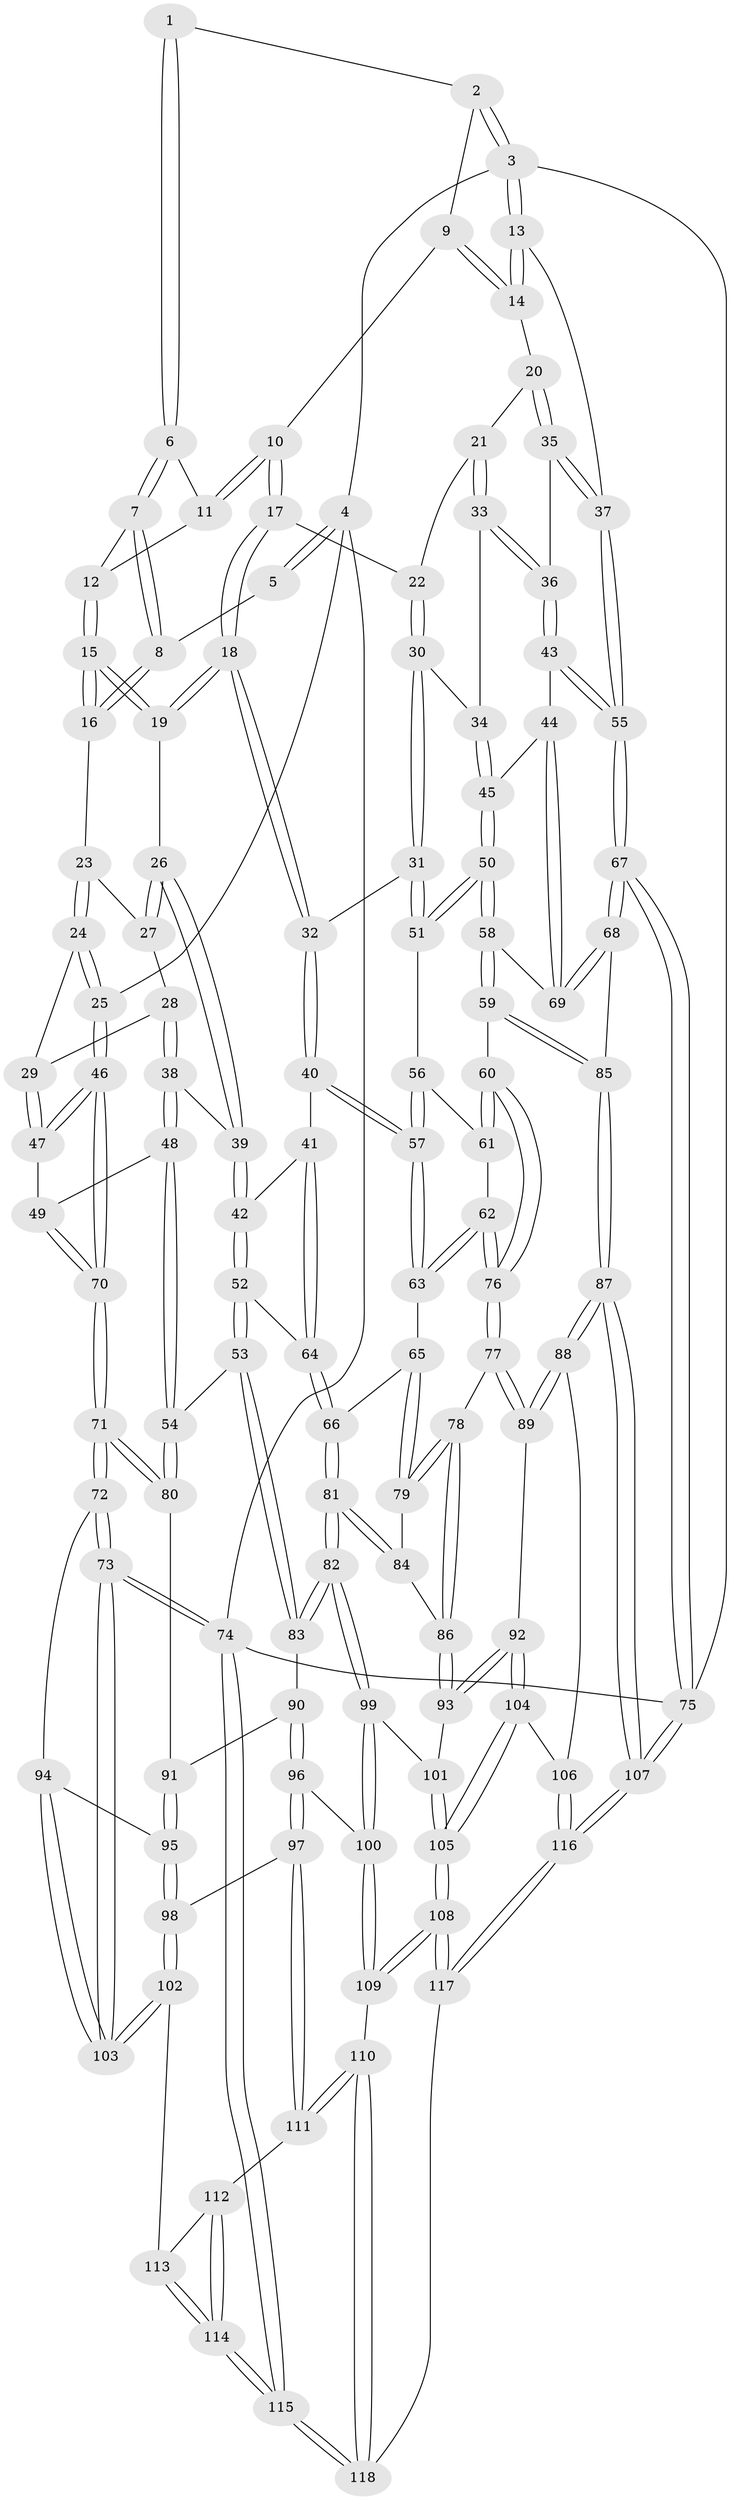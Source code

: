 // Generated by graph-tools (version 1.1) at 2025/51/03/09/25 03:51:01]
// undirected, 118 vertices, 292 edges
graph export_dot {
graph [start="1"]
  node [color=gray90,style=filled];
  1 [pos="+0.5611187816167552+0"];
  2 [pos="+0.8510566241243162+0"];
  3 [pos="+1+0"];
  4 [pos="+0+0"];
  5 [pos="+0.30638386708361226+0"];
  6 [pos="+0.5608472885954935+0"];
  7 [pos="+0.36914093188420494+0.12281811235535826"];
  8 [pos="+0.31062633003875745+0.15042603637871746"];
  9 [pos="+0.7729303144592092+0.11095456433030161"];
  10 [pos="+0.710349547894356+0.14023157213193044"];
  11 [pos="+0.5861418681907772+0.006257471988148533"];
  12 [pos="+0.5228768114979473+0.15184751182386988"];
  13 [pos="+1+0"];
  14 [pos="+0.9938340753931091+0.14120619889905234"];
  15 [pos="+0.5288396247749549+0.26915301560316574"];
  16 [pos="+0.309892018515255+0.15143691830926787"];
  17 [pos="+0.7065372130469499+0.22214939781892298"];
  18 [pos="+0.5359335231797568+0.28555838756503465"];
  19 [pos="+0.5344166218894489+0.28438591451507633"];
  20 [pos="+0.8871481314719538+0.26952664615844746"];
  21 [pos="+0.8065979340493518+0.28183648587314775"];
  22 [pos="+0.7457894536093975+0.25804077364656985"];
  23 [pos="+0.26463361214490055+0.18510627085974724"];
  24 [pos="+0.17453782485747232+0.18688465407168164"];
  25 [pos="+0+0"];
  26 [pos="+0.39455071548496456+0.32298395507944305"];
  27 [pos="+0.2701912027867062+0.1943440882677321"];
  28 [pos="+0.287229195986978+0.35806347373869213"];
  29 [pos="+0.16124530364207731+0.36643558101298707"];
  30 [pos="+0.6707263421231677+0.4058528125119294"];
  31 [pos="+0.646238040203107+0.41988571650625617"];
  32 [pos="+0.5540666471839818+0.35358354327174374"];
  33 [pos="+0.7844929587273108+0.3825110967949195"];
  34 [pos="+0.7716634196208598+0.401889200672627"];
  35 [pos="+0.9249423035725022+0.38366881394329555"];
  36 [pos="+0.907698832460398+0.4298418183858854"];
  37 [pos="+1+0.3914068189185881"];
  38 [pos="+0.34590315532939214+0.41424916752219015"];
  39 [pos="+0.3497589240682917+0.41394786357949703"];
  40 [pos="+0.4709067036967842+0.4769109347160118"];
  41 [pos="+0.44680296787887086+0.48034358107766806"];
  42 [pos="+0.411316414857458+0.47157537773473124"];
  43 [pos="+0.9013114285972414+0.48181658796052756"];
  44 [pos="+0.8933208595810008+0.49007746610906744"];
  45 [pos="+0.8147173899790475+0.5343091990597301"];
  46 [pos="+0+0.347429045109326"];
  47 [pos="+0.12625044804183605+0.45970168007228757"];
  48 [pos="+0.16850386559534217+0.5234893342333283"];
  49 [pos="+0.1604258219931082+0.5123128267597288"];
  50 [pos="+0.7883090170807995+0.5684724060968909"];
  51 [pos="+0.649397897099369+0.44165231866015964"];
  52 [pos="+0.32755686457178523+0.5787030541330542"];
  53 [pos="+0.2184364761374828+0.6026185454406229"];
  54 [pos="+0.18053993918018174+0.5885775661779653"];
  55 [pos="+1+0.5476625151220851"];
  56 [pos="+0.6352596704521184+0.4653123095460506"];
  57 [pos="+0.5413965819310713+0.5471602284271819"];
  58 [pos="+0.7876587460499382+0.5714690346489214"];
  59 [pos="+0.7677111819375687+0.6129003128545456"];
  60 [pos="+0.7205857948547364+0.6195400558105986"];
  61 [pos="+0.6397854709223242+0.519182946921348"];
  62 [pos="+0.6007529018185692+0.6230789127091938"];
  63 [pos="+0.5497918499112706+0.581533833236094"];
  64 [pos="+0.42228784584674306+0.6211364594707937"];
  65 [pos="+0.4806751364369543+0.621469501040958"];
  66 [pos="+0.427192395478888+0.6283060186880984"];
  67 [pos="+1+0.7157073751749993"];
  68 [pos="+1+0.7089807032492448"];
  69 [pos="+0.9862726294738531+0.6425388078021878"];
  70 [pos="+0+0.6330920168427134"];
  71 [pos="+0+0.6450525409456904"];
  72 [pos="+0+0.6879499340187706"];
  73 [pos="+0+0.883402084026412"];
  74 [pos="+0+1"];
  75 [pos="+1+1"];
  76 [pos="+0.6198706490689317+0.6444201199916624"];
  77 [pos="+0.609507796924867+0.6730783813037663"];
  78 [pos="+0.5957799821063604+0.6840636599582698"];
  79 [pos="+0.5074014760310759+0.6898843830958975"];
  80 [pos="+0.12765107213922466+0.654143965110782"];
  81 [pos="+0.39825964746871584+0.7447519652692232"];
  82 [pos="+0.3932339478241189+0.7528654032269327"];
  83 [pos="+0.3113259548321684+0.7095698500403773"];
  84 [pos="+0.491449442385309+0.7044993392461089"];
  85 [pos="+0.8278321123716925+0.7736321090212407"];
  86 [pos="+0.5497753015403483+0.7639510660146991"];
  87 [pos="+0.7977904520247766+0.8345133218296333"];
  88 [pos="+0.763043791935272+0.8340476212253488"];
  89 [pos="+0.648043459524101+0.7473696479783015"];
  90 [pos="+0.25159570881435195+0.7797408486181978"];
  91 [pos="+0.12641135204077808+0.6817100463644247"];
  92 [pos="+0.5808789050400278+0.8230148381804893"];
  93 [pos="+0.5405394217654776+0.7920413617577924"];
  94 [pos="+0.06277264424832059+0.7573352675527179"];
  95 [pos="+0.11705587837096641+0.7339359141189619"];
  96 [pos="+0.23895827038153444+0.8568520053304607"];
  97 [pos="+0.2243387839469839+0.8658982616110673"];
  98 [pos="+0.1353045219534025+0.82721955939009"];
  99 [pos="+0.4050361310914499+0.8028805559179653"];
  100 [pos="+0.39135995397956846+0.8350261908721611"];
  101 [pos="+0.47695811825942347+0.8054434835037297"];
  102 [pos="+0.08528148211725867+0.8785439115668656"];
  103 [pos="+0+0.8573976610856128"];
  104 [pos="+0.6157990680758814+0.8785913094945895"];
  105 [pos="+0.5544709738524055+0.9305456274331687"];
  106 [pos="+0.6310098902577467+0.8797667847780585"];
  107 [pos="+0.985192804914258+1"];
  108 [pos="+0.5065271483135632+0.9977767935940662"];
  109 [pos="+0.40126477038185304+0.8941366512598572"];
  110 [pos="+0.3036980894446428+0.9949585523325059"];
  111 [pos="+0.2283224319296492+0.9173818212331953"];
  112 [pos="+0.1855939513878126+0.9588249911845727"];
  113 [pos="+0.08620227867798634+0.8887868373247939"];
  114 [pos="+0.07171280664278054+1"];
  115 [pos="+0+1"];
  116 [pos="+0.7574398304247328+1"];
  117 [pos="+0.5361380634881239+1"];
  118 [pos="+0.29974219782270867+1"];
  1 -- 2;
  1 -- 6;
  1 -- 6;
  2 -- 3;
  2 -- 3;
  2 -- 9;
  3 -- 4;
  3 -- 13;
  3 -- 13;
  3 -- 75;
  4 -- 5;
  4 -- 5;
  4 -- 25;
  4 -- 74;
  5 -- 8;
  6 -- 7;
  6 -- 7;
  6 -- 11;
  7 -- 8;
  7 -- 8;
  7 -- 12;
  8 -- 16;
  8 -- 16;
  9 -- 10;
  9 -- 14;
  9 -- 14;
  10 -- 11;
  10 -- 11;
  10 -- 17;
  10 -- 17;
  11 -- 12;
  12 -- 15;
  12 -- 15;
  13 -- 14;
  13 -- 14;
  13 -- 37;
  14 -- 20;
  15 -- 16;
  15 -- 16;
  15 -- 19;
  15 -- 19;
  16 -- 23;
  17 -- 18;
  17 -- 18;
  17 -- 22;
  18 -- 19;
  18 -- 19;
  18 -- 32;
  18 -- 32;
  19 -- 26;
  20 -- 21;
  20 -- 35;
  20 -- 35;
  21 -- 22;
  21 -- 33;
  21 -- 33;
  22 -- 30;
  22 -- 30;
  23 -- 24;
  23 -- 24;
  23 -- 27;
  24 -- 25;
  24 -- 25;
  24 -- 29;
  25 -- 46;
  25 -- 46;
  26 -- 27;
  26 -- 27;
  26 -- 39;
  26 -- 39;
  27 -- 28;
  28 -- 29;
  28 -- 38;
  28 -- 38;
  29 -- 47;
  29 -- 47;
  30 -- 31;
  30 -- 31;
  30 -- 34;
  31 -- 32;
  31 -- 51;
  31 -- 51;
  32 -- 40;
  32 -- 40;
  33 -- 34;
  33 -- 36;
  33 -- 36;
  34 -- 45;
  34 -- 45;
  35 -- 36;
  35 -- 37;
  35 -- 37;
  36 -- 43;
  36 -- 43;
  37 -- 55;
  37 -- 55;
  38 -- 39;
  38 -- 48;
  38 -- 48;
  39 -- 42;
  39 -- 42;
  40 -- 41;
  40 -- 57;
  40 -- 57;
  41 -- 42;
  41 -- 64;
  41 -- 64;
  42 -- 52;
  42 -- 52;
  43 -- 44;
  43 -- 55;
  43 -- 55;
  44 -- 45;
  44 -- 69;
  44 -- 69;
  45 -- 50;
  45 -- 50;
  46 -- 47;
  46 -- 47;
  46 -- 70;
  46 -- 70;
  47 -- 49;
  48 -- 49;
  48 -- 54;
  48 -- 54;
  49 -- 70;
  49 -- 70;
  50 -- 51;
  50 -- 51;
  50 -- 58;
  50 -- 58;
  51 -- 56;
  52 -- 53;
  52 -- 53;
  52 -- 64;
  53 -- 54;
  53 -- 83;
  53 -- 83;
  54 -- 80;
  54 -- 80;
  55 -- 67;
  55 -- 67;
  56 -- 57;
  56 -- 57;
  56 -- 61;
  57 -- 63;
  57 -- 63;
  58 -- 59;
  58 -- 59;
  58 -- 69;
  59 -- 60;
  59 -- 85;
  59 -- 85;
  60 -- 61;
  60 -- 61;
  60 -- 76;
  60 -- 76;
  61 -- 62;
  62 -- 63;
  62 -- 63;
  62 -- 76;
  62 -- 76;
  63 -- 65;
  64 -- 66;
  64 -- 66;
  65 -- 66;
  65 -- 79;
  65 -- 79;
  66 -- 81;
  66 -- 81;
  67 -- 68;
  67 -- 68;
  67 -- 75;
  67 -- 75;
  68 -- 69;
  68 -- 69;
  68 -- 85;
  70 -- 71;
  70 -- 71;
  71 -- 72;
  71 -- 72;
  71 -- 80;
  71 -- 80;
  72 -- 73;
  72 -- 73;
  72 -- 94;
  73 -- 74;
  73 -- 74;
  73 -- 103;
  73 -- 103;
  74 -- 115;
  74 -- 115;
  74 -- 75;
  75 -- 107;
  75 -- 107;
  76 -- 77;
  76 -- 77;
  77 -- 78;
  77 -- 89;
  77 -- 89;
  78 -- 79;
  78 -- 79;
  78 -- 86;
  78 -- 86;
  79 -- 84;
  80 -- 91;
  81 -- 82;
  81 -- 82;
  81 -- 84;
  81 -- 84;
  82 -- 83;
  82 -- 83;
  82 -- 99;
  82 -- 99;
  83 -- 90;
  84 -- 86;
  85 -- 87;
  85 -- 87;
  86 -- 93;
  86 -- 93;
  87 -- 88;
  87 -- 88;
  87 -- 107;
  87 -- 107;
  88 -- 89;
  88 -- 89;
  88 -- 106;
  89 -- 92;
  90 -- 91;
  90 -- 96;
  90 -- 96;
  91 -- 95;
  91 -- 95;
  92 -- 93;
  92 -- 93;
  92 -- 104;
  92 -- 104;
  93 -- 101;
  94 -- 95;
  94 -- 103;
  94 -- 103;
  95 -- 98;
  95 -- 98;
  96 -- 97;
  96 -- 97;
  96 -- 100;
  97 -- 98;
  97 -- 111;
  97 -- 111;
  98 -- 102;
  98 -- 102;
  99 -- 100;
  99 -- 100;
  99 -- 101;
  100 -- 109;
  100 -- 109;
  101 -- 105;
  101 -- 105;
  102 -- 103;
  102 -- 103;
  102 -- 113;
  104 -- 105;
  104 -- 105;
  104 -- 106;
  105 -- 108;
  105 -- 108;
  106 -- 116;
  106 -- 116;
  107 -- 116;
  107 -- 116;
  108 -- 109;
  108 -- 109;
  108 -- 117;
  108 -- 117;
  109 -- 110;
  110 -- 111;
  110 -- 111;
  110 -- 118;
  110 -- 118;
  111 -- 112;
  112 -- 113;
  112 -- 114;
  112 -- 114;
  113 -- 114;
  113 -- 114;
  114 -- 115;
  114 -- 115;
  115 -- 118;
  115 -- 118;
  116 -- 117;
  116 -- 117;
  117 -- 118;
}
